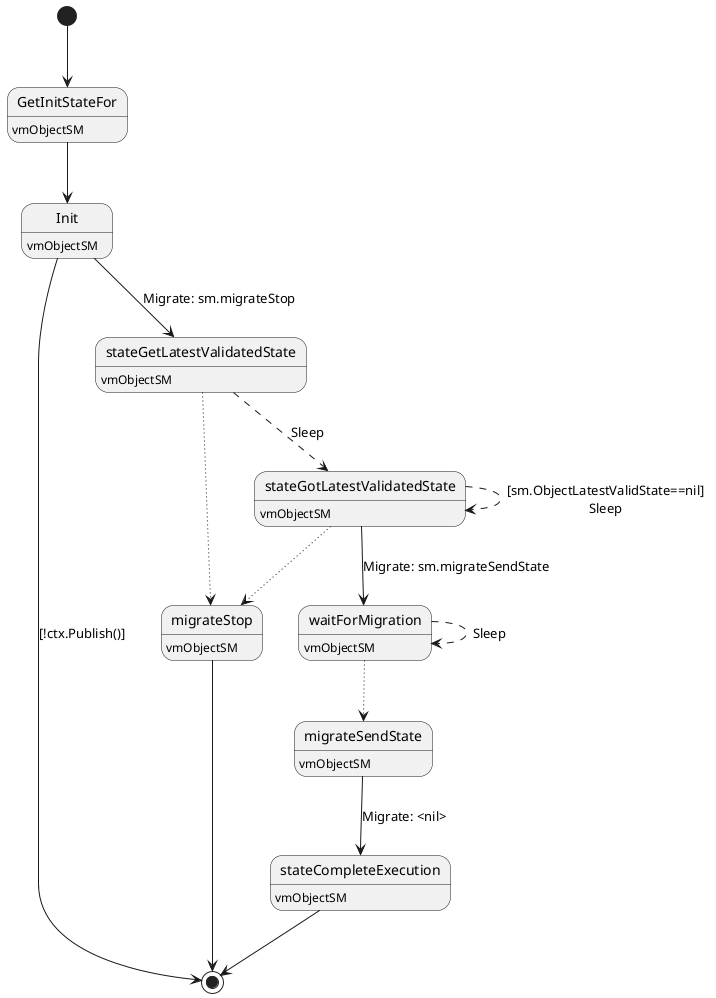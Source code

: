 @startuml
state "GetInitStateFor" as T00_S001
T00_S001 : vmObjectSM
[*] --> T00_S001
T00_S001 --> T00_S002
state "Init" as T00_S002
T00_S002 : vmObjectSM
T00_S002 --> [*] : [!ctx.Publish()]
T00_S002 --> T00_S003 : Migrate: sm.migrateStop
state "migrateSendState" as T00_S007
T00_S007 : vmObjectSM
T00_S007 --> T00_S008 : Migrate: <nil>
state "migrateStop" as T00_S006
T00_S006 : vmObjectSM
T00_S006 --> [*]
state "stateCompleteExecution" as T00_S008
T00_S008 : vmObjectSM
T00_S008 --> [*]
state "stateGetLatestValidatedState" as T00_S003
T00_S003 : vmObjectSM
T00_S003 --[dotted]> T00_S006
T00_S003 --[dashed]> T00_S004 : Sleep
state "stateGotLatestValidatedState" as T00_S004
T00_S004 : vmObjectSM
T00_S004 --[dotted]> T00_S006
T00_S004 --[dashed]> T00_S004 : [sm.ObjectLatestValidState==nil]\nSleep
T00_S004 --> T00_S005 : Migrate: sm.migrateSendState
state "waitForMigration" as T00_S005
T00_S005 : vmObjectSM
T00_S005 --[dotted]> T00_S007
T00_S005 --[dashed]> T00_S005 : Sleep
@enduml
